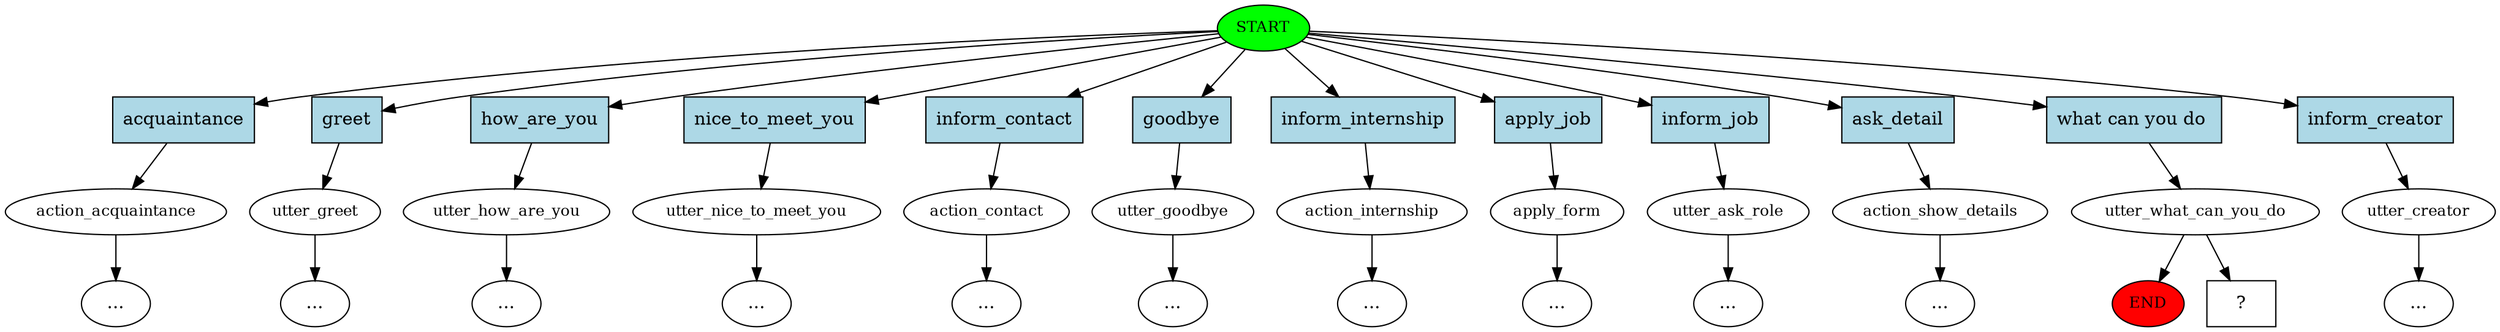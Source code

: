 digraph  {
0 [class="start active", fillcolor=green, fontsize=12, label=START, style=filled];
"-1" [class=end, fillcolor=red, fontsize=12, label=END, style=filled];
1 [class="", fontsize=12, label=action_acquaintance];
"-3" [class=ellipsis, label="..."];
2 [class="", fontsize=12, label=utter_greet];
"-4" [class=ellipsis, label="..."];
3 [class="", fontsize=12, label=utter_how_are_you];
"-5" [class=ellipsis, label="..."];
4 [class="", fontsize=12, label=utter_nice_to_meet_you];
"-6" [class=ellipsis, label="..."];
5 [class="", fontsize=12, label=action_contact];
"-7" [class=ellipsis, label="..."];
6 [class="", fontsize=12, label=utter_goodbye];
"-8" [class=ellipsis, label="..."];
7 [class="", fontsize=12, label=action_internship];
"-9" [class=ellipsis, label="..."];
8 [class="", fontsize=12, label=apply_form];
"-11" [class=ellipsis, label="..."];
10 [class="", fontsize=12, label=utter_ask_role];
12 [class="", fontsize=12, label=action_show_details];
"-14" [class=ellipsis, label="..."];
"-15" [class=ellipsis, label="..."];
14 [class=active, fontsize=12, label=utter_what_can_you_do];
15 [class="", fontsize=12, label=utter_creator];
"-16" [class=ellipsis, label="..."];
17 [class="intent dashed active", label="  ?  ", shape=rect];
18 [class=intent, fillcolor=lightblue, label=acquaintance, shape=rect, style=filled];
19 [class=intent, fillcolor=lightblue, label=greet, shape=rect, style=filled];
20 [class=intent, fillcolor=lightblue, label=how_are_you, shape=rect, style=filled];
21 [class=intent, fillcolor=lightblue, label=nice_to_meet_you, shape=rect, style=filled];
22 [class=intent, fillcolor=lightblue, label=inform_contact, shape=rect, style=filled];
23 [class=intent, fillcolor=lightblue, label=goodbye, shape=rect, style=filled];
24 [class=intent, fillcolor=lightblue, label=inform_internship, shape=rect, style=filled];
25 [class=intent, fillcolor=lightblue, label=apply_job, shape=rect, style=filled];
26 [class=intent, fillcolor=lightblue, label=inform_job, shape=rect, style=filled];
27 [class=intent, fillcolor=lightblue, label=ask_detail, shape=rect, style=filled];
28 [class="intent active", fillcolor=lightblue, label="what can you do ", shape=rect, style=filled];
29 [class=intent, fillcolor=lightblue, label=inform_creator, shape=rect, style=filled];
0 -> 18  [class="", key=0];
0 -> 19  [class="", key=0];
0 -> 20  [class="", key=0];
0 -> 21  [class="", key=0];
0 -> 22  [class="", key=0];
0 -> 23  [class="", key=0];
0 -> 24  [class="", key=0];
0 -> 25  [class="", key=0];
0 -> 26  [class="", key=0];
0 -> 27  [class="", key=0];
0 -> 28  [class=active, key=0];
0 -> 29  [class="", key=0];
1 -> "-3"  [class="", key=NONE, label=""];
2 -> "-4"  [class="", key=NONE, label=""];
3 -> "-5"  [class="", key=NONE, label=""];
4 -> "-6"  [class="", key=NONE, label=""];
5 -> "-7"  [class="", key=NONE, label=""];
6 -> "-8"  [class="", key=NONE, label=""];
7 -> "-9"  [class="", key=NONE, label=""];
8 -> "-11"  [class="", key=NONE, label=""];
10 -> "-15"  [class="", key=NONE, label=""];
12 -> "-14"  [class="", key=NONE, label=""];
14 -> "-1"  [class="", key=NONE, label=""];
14 -> 17  [class=active, key=NONE, label=""];
15 -> "-16"  [class="", key=NONE, label=""];
18 -> 1  [class="", key=0];
19 -> 2  [class="", key=0];
20 -> 3  [class="", key=0];
21 -> 4  [class="", key=0];
22 -> 5  [class="", key=0];
23 -> 6  [class="", key=0];
24 -> 7  [class="", key=0];
25 -> 8  [class="", key=0];
26 -> 10  [class="", key=0];
27 -> 12  [class="", key=0];
28 -> 14  [class=active, key=0];
29 -> 15  [class="", key=0];
}
